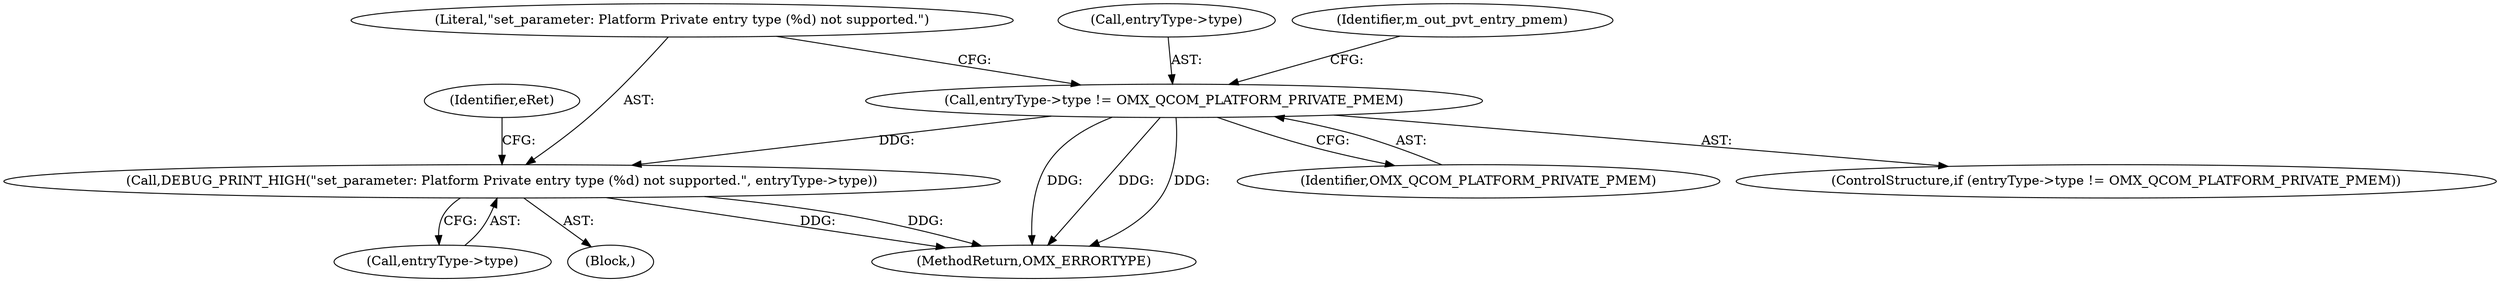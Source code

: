 digraph "0_Android_560ccdb509a7b86186fac0fce1b25bd9a3e6a6e8_2@pointer" {
"1002412" [label="(Call,entryType->type != OMX_QCOM_PLATFORM_PRIVATE_PMEM)"];
"1002418" [label="(Call,DEBUG_PRINT_HIGH(\"set_parameter: Platform Private entry type (%d) not supported.\", entryType->type))"];
"1002418" [label="(Call,DEBUG_PRINT_HIGH(\"set_parameter: Platform Private entry type (%d) not supported.\", entryType->type))"];
"1002412" [label="(Call,entryType->type != OMX_QCOM_PLATFORM_PRIVATE_PMEM)"];
"1002420" [label="(Call,entryType->type)"];
"1002411" [label="(ControlStructure,if (entryType->type != OMX_QCOM_PLATFORM_PRIVATE_PMEM))"];
"1003102" [label="(MethodReturn,OMX_ERRORTYPE)"];
"1002417" [label="(Block,)"];
"1002424" [label="(Identifier,eRet)"];
"1002419" [label="(Literal,\"set_parameter: Platform Private entry type (%d) not supported.\")"];
"1002416" [label="(Identifier,OMX_QCOM_PLATFORM_PRIVATE_PMEM)"];
"1002413" [label="(Call,entryType->type)"];
"1002429" [label="(Identifier,m_out_pvt_entry_pmem)"];
"1002412" -> "1002411"  [label="AST: "];
"1002412" -> "1002416"  [label="CFG: "];
"1002413" -> "1002412"  [label="AST: "];
"1002416" -> "1002412"  [label="AST: "];
"1002419" -> "1002412"  [label="CFG: "];
"1002429" -> "1002412"  [label="CFG: "];
"1002412" -> "1003102"  [label="DDG: "];
"1002412" -> "1003102"  [label="DDG: "];
"1002412" -> "1003102"  [label="DDG: "];
"1002412" -> "1002418"  [label="DDG: "];
"1002418" -> "1002417"  [label="AST: "];
"1002418" -> "1002420"  [label="CFG: "];
"1002419" -> "1002418"  [label="AST: "];
"1002420" -> "1002418"  [label="AST: "];
"1002424" -> "1002418"  [label="CFG: "];
"1002418" -> "1003102"  [label="DDG: "];
"1002418" -> "1003102"  [label="DDG: "];
}

